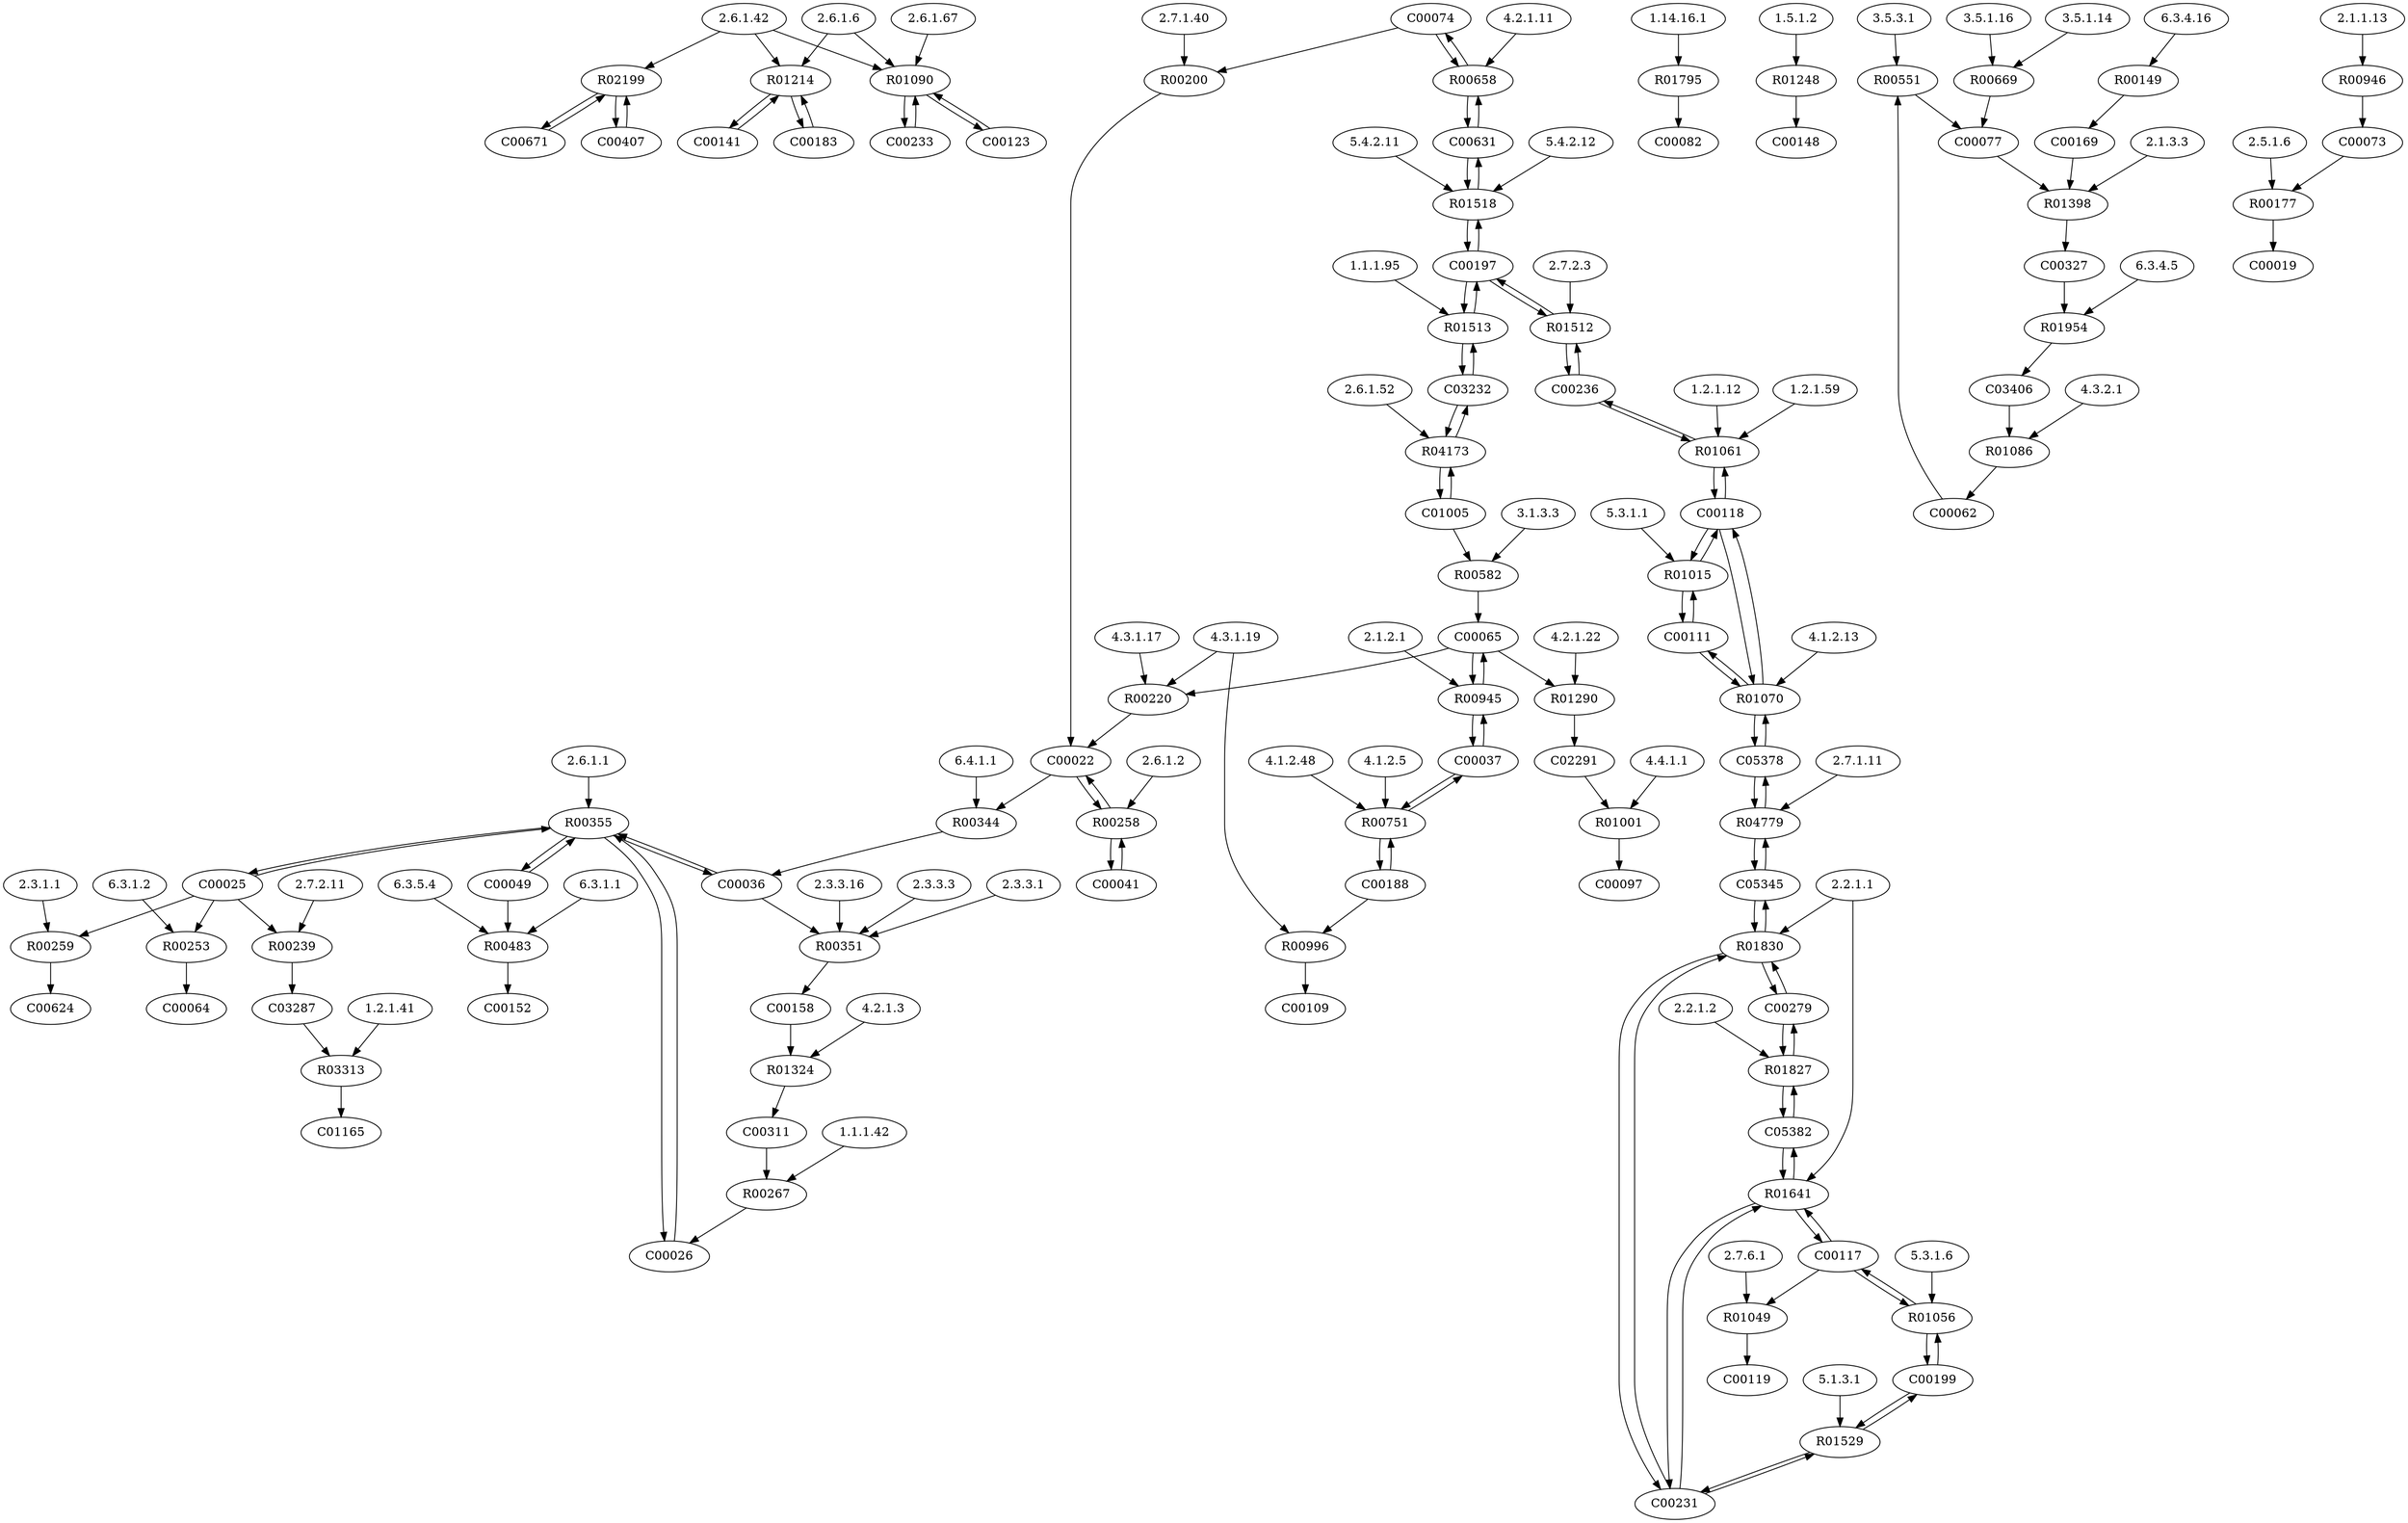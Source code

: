 digraph G {
"2.6.1.6" [type=E];
"2.6.1.1" [type=E];
"1.14.16.1" [type=E];
"4.2.1.11" [type=E];
"2.7.1.11" [type=E];
"2.3.3.16" [type=E];
"2.7.1.40" [type=E];
"3.1.3.3" [type=E];
"2.7.2.11" [type=E];
"1.5.1.2" [type=E];
"2.7.6.1" [type=E];
"3.5.3.1" [type=E];
"6.4.1.1" [type=E];
"4.3.1.19" [type=E];
"6.3.4.5" [type=E];
"4.1.2.48" [type=E];
"6.3.1.2" [type=E];
"2.6.1.2" [type=E];
"4.4.1.1" [type=E];
"1.1.1.42" [type=E];
"2.6.1.67" [type=E];
"4.1.2.13" [type=E];
"3.5.1.14" [type=E];
"4.3.2.1" [type=E];
"1.2.1.12" [type=E];
"1.2.1.41" [type=E];
"6.3.4.16" [type=E];
"5.1.3.1" [type=E];
"3.5.1.16" [type=E];
"1.1.1.95" [type=E];
"5.3.1.1" [type=E];
"2.2.1.2" [type=E];
"1.2.1.59" [type=E];
"4.2.1.3" [type=E];
"2.5.1.6" [type=E];
"5.3.1.6" [type=E];
"2.6.1.42" [type=E];
"2.3.3.3" [type=E];
"2.1.1.13" [type=E];
"2.1.2.1" [type=E];
"2.3.1.1" [type=E];
"4.3.1.17" [type=E];
"2.2.1.1" [type=E];
"2.1.3.3" [type=E];
"6.3.1.1" [type=E];
"2.3.3.1" [type=E];
"4.1.2.5" [type=E];
"5.4.2.12" [type=E];
"2.6.1.52" [type=E];
"4.2.1.22" [type=E];
"6.3.5.4" [type=E];
"2.7.2.3" [type=E];
"5.4.2.11" [type=E];
R01827 [type=R];
R01015 [type=R];
R01398 [type=R];
R00658 [type=R];
R01512 [type=R];
R00355 [type=R];
R00483 [type=R];
R00996 [type=R];
R00669 [type=R];
R00200 [type=R];
R02199 [type=R];
R01518 [type=R];
R00351 [type=R];
R01086 [type=R];
R01214 [type=R];
R00582 [type=R];
R01049 [type=R];
R00946 [type=R];
R00551 [type=R];
R01641 [type=R];
R04173 [type=R];
R01324 [type=R];
R01795 [type=R];
R01061 [type=R];
R00751 [type=R];
R01001 [type=R];
R03313 [type=R];
R00177 [type=R];
R01056 [type=R];
R00945 [type=R];
R01290 [type=R];
R04779 [type=R];
R01830 [type=R];
R01513 [type=R];
R00220 [type=R];
R01070 [type=R];
R00267 [type=R];
R01090 [type=R];
R01248 [type=R];
R00258 [type=R];
R00149 [type=R];
R01954 [type=R];
R01529 [type=R];
R00259 [type=R];
R00253 [type=R];
R00344 [type=R];
R00239 [type=R];
C05345 [type=C];
C00671 [type=C];
C00141 [type=C];
C00082 [type=C];
C00025 [type=C];
C00152 [type=C];
C00049 [type=C];
C00148 [type=C];
C00118 [type=C];
C01005 [type=C];
C00109 [type=C];
C00236 [type=C];
C00097 [type=C];
C00327 [type=C];
C05382 [type=C];
C03287 [type=C];
C00119 [type=C];
C00631 [type=C];
C00233 [type=C];
C00197 [type=C];
C00183 [type=C];
C00311 [type=C];
C00624 [type=C];
C00037 [type=C];
C02291 [type=C];
C00065 [type=C];
C03232 [type=C];
C00022 [type=C];
C00231 [type=C];
C00188 [type=C];
C00019 [type=C];
C00026 [type=C];
C01165 [type=C];
C00041 [type=C];
C00117 [type=C];
C00199 [type=C];
C00123 [type=C];
C05378 [type=C];
C00158 [type=C];
C00062 [type=C];
C00279 [type=C];
C00169 [type=C];
C03406 [type=C];
C00073 [type=C];
C00064 [type=C];
C00074 [type=C];
C00407 [type=C];
C00077 [type=C];
C00111 [type=C];
C00036 [type=C];
C00118 -> R01015;
R01015 -> C00118;
R01015 -> C00111;
C00111 -> R01015;
C00118 -> R01061;
R01061 -> C00118;
R01061 -> C00236;
C00236 -> R01061;
C00197 -> R01512;
R01512 -> C00197;
R01512 -> C00236;
C00236 -> R01512;
C00631 -> R01518;
R01518 -> C00631;
R01518 -> C00197;
C00197 -> R01518;
C00631 -> R00658;
R00658 -> C00631;
R00658 -> C00074;
C00074 -> R00658;
C00074 -> R00200;
R00200 -> C00022;
C05378 -> R01070;
R01070 -> C05378;
R01070 -> C00118;
C00118 -> R01070;
R01070 -> C00111;
C00111 -> R01070;
C05345 -> R04779;
R04779 -> C05345;
R04779 -> C05378;
C05378 -> R04779;
C05345 -> R01830;
R01830 -> C05345;
R01830 -> C00279;
C00279 -> R01830;
R01830 -> C00231;
C00231 -> R01830;
C00199 -> R01529;
R01529 -> C00199;
R01529 -> C00231;
C00231 -> R01529;
C00117 -> R01056;
R01056 -> C00117;
R01056 -> C00199;
C00199 -> R01056;
C00117 -> R01049;
R01049 -> C00119;
C00183 -> R01214;
R01214 -> C00183;
R01214 -> C00141;
C00141 -> R01214;
C00407 -> R02199;
R02199 -> C00407;
R02199 -> C00671;
C00671 -> R02199;
C00123 -> R01090;
R01090 -> C00123;
R01090 -> C00233;
C00233 -> R01090;
C00188 -> R00996;
R00996 -> C00109;
C00065 -> R00220;
R00220 -> C00022;
C00037 -> R00945;
R00945 -> C00037;
R00945 -> C00065;
C00065 -> R00945;
C00188 -> R00751;
R00751 -> C00188;
R00751 -> C00037;
C00037 -> R00751;
C00197 -> R01513;
R01513 -> C00197;
R01513 -> C03232;
C03232 -> R01513;
C01005 -> R04173;
R04173 -> C01005;
R04173 -> C03232;
C03232 -> R04173;
C01005 -> R00582;
R00582 -> C00065;
C00049 -> R00355;
R00355 -> C00049;
R00355 -> C00036;
C00036 -> R00355;
C02291 -> R01001;
R01001 -> C00097;
R00946 -> C00073;
C00036 -> R00351;
R00351 -> C00158;
C00158 -> R01324;
R01324 -> C00311;
C00311 -> R00267;
R00267 -> C00026;
C00026 -> R00355;
R00355 -> C00026;
R00355 -> C00025;
C00025 -> R00355;
C00022 -> R00344;
R00344 -> C00036;
C00025 -> R00259;
R00259 -> C00624;
R00669 -> C00077;
C00169 -> R01398;
C00077 -> R01398;
R01398 -> C00327;
C00327 -> R01954;
R01954 -> C03406;
C03406 -> R01086;
R01086 -> C00062;
C00062 -> R00551;
R00551 -> C00077;
R00149 -> C00169;
C00025 -> R00239;
R00239 -> C03287;
C03287 -> R03313;
R03313 -> C01165;
R01248 -> C00148;
C00041 -> R00258;
R00258 -> C00041;
R00258 -> C00022;
C00022 -> R00258;
C00025 -> R00253;
R00253 -> C00064;
C00049 -> R00483;
R00483 -> C00152;
C05382 -> R01827;
R01827 -> C05382;
R01827 -> C00279;
C00279 -> R01827;
C05382 -> R01641;
R01641 -> C05382;
R01641 -> C00117;
C00117 -> R01641;
R01641 -> C00231;
C00231 -> R01641;
R01795 -> C00082;
C00073 -> R00177;
R00177 -> C00019;
C00065 -> R01290;
R01290 -> C02291;
"2.2.1.2" -> R01827;
"5.3.1.1" -> R01015;
"2.1.3.3" -> R01398;
"4.2.1.11" -> R00658;
"2.7.2.3" -> R01512;
"2.6.1.1" -> R00355;
"6.3.1.1" -> R00483;
"6.3.5.4" -> R00483;
"4.3.1.19" -> R00996;
"3.5.1.14" -> R00669;
"3.5.1.16" -> R00669;
"2.7.1.40" -> R00200;
"2.6.1.42" -> R02199;
"5.4.2.11" -> R01518;
"5.4.2.12" -> R01518;
"2.3.3.1" -> R00351;
"2.3.3.3" -> R00351;
"2.3.3.16" -> R00351;
"4.3.2.1" -> R01086;
"2.6.1.6" -> R01214;
"2.6.1.42" -> R01214;
"3.1.3.3" -> R00582;
"2.7.6.1" -> R01049;
"2.1.1.13" -> R00946;
"3.5.3.1" -> R00551;
"2.2.1.1" -> R01641;
"2.6.1.52" -> R04173;
"4.2.1.3" -> R01324;
"1.14.16.1" -> R01795;
"1.2.1.12" -> R01061;
"1.2.1.59" -> R01061;
"4.1.2.5" -> R00751;
"4.1.2.48" -> R00751;
"4.4.1.1" -> R01001;
"1.2.1.41" -> R03313;
"2.5.1.6" -> R00177;
"5.3.1.6" -> R01056;
"2.1.2.1" -> R00945;
"4.2.1.22" -> R01290;
"2.7.1.11" -> R04779;
"2.2.1.1" -> R01830;
"1.1.1.95" -> R01513;
"4.3.1.17" -> R00220;
"4.3.1.19" -> R00220;
"4.1.2.13" -> R01070;
"1.1.1.42" -> R00267;
"2.6.1.6" -> R01090;
"2.6.1.42" -> R01090;
"2.6.1.67" -> R01090;
"1.5.1.2" -> R01248;
"2.6.1.2" -> R00258;
"6.3.4.16" -> R00149;
"6.3.4.5" -> R01954;
"5.1.3.1" -> R01529;
"2.3.1.1" -> R00259;
"6.3.1.2" -> R00253;
"6.4.1.1" -> R00344;
"2.7.2.11" -> R00239;
}
